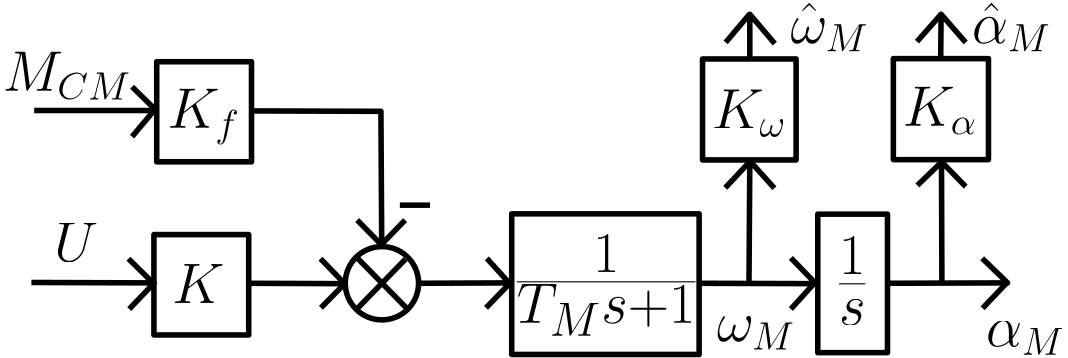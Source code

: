 <?xml version="1.0"?>
<!DOCTYPE ipe SYSTEM "ipe.dtd">
<ipe version="70206" creator="Ipe 7.2.7">
<info created="D:20170425154913" modified="D:20170425154913"/>
<ipestyle name="basic">
<symbol name="arrow/arc(spx)">
<path stroke="sym-stroke" fill="sym-stroke" pen="sym-pen">
0 0 m
-1 0.333 l
-1 -0.333 l
h
</path>
</symbol>
<symbol name="arrow/farc(spx)">
<path stroke="sym-stroke" fill="white" pen="sym-pen">
0 0 m
-1 0.333 l
-1 -0.333 l
h
</path>
</symbol>
<symbol name="arrow/ptarc(spx)">
<path stroke="sym-stroke" fill="sym-stroke" pen="sym-pen">
0 0 m
-1 0.333 l
-0.8 0 l
-1 -0.333 l
h
</path>
</symbol>
<symbol name="arrow/fptarc(spx)">
<path stroke="sym-stroke" fill="white" pen="sym-pen">
0 0 m
-1 0.333 l
-0.8 0 l
-1 -0.333 l
h
</path>
</symbol>
<symbol name="mark/circle(sx)" transformations="translations">
<path fill="sym-stroke">
0.6 0 0 0.6 0 0 e
0.4 0 0 0.4 0 0 e
</path>
</symbol>
<symbol name="mark/disk(sx)" transformations="translations">
<path fill="sym-stroke">
0.6 0 0 0.6 0 0 e
</path>
</symbol>
<symbol name="mark/fdisk(sfx)" transformations="translations">
<group>
<path fill="sym-fill">
0.5 0 0 0.5 0 0 e
</path>
<path fill="sym-stroke" fillrule="eofill">
0.6 0 0 0.6 0 0 e
0.4 0 0 0.4 0 0 e
</path>
</group>
</symbol>
<symbol name="mark/box(sx)" transformations="translations">
<path fill="sym-stroke" fillrule="eofill">
-0.6 -0.6 m
0.6 -0.6 l
0.6 0.6 l
-0.6 0.6 l
h
-0.4 -0.4 m
0.4 -0.4 l
0.4 0.4 l
-0.4 0.4 l
h
</path>
</symbol>
<symbol name="mark/square(sx)" transformations="translations">
<path fill="sym-stroke">
-0.6 -0.6 m
0.6 -0.6 l
0.6 0.6 l
-0.6 0.6 l
h
</path>
</symbol>
<symbol name="mark/fsquare(sfx)" transformations="translations">
<group>
<path fill="sym-fill">
-0.5 -0.5 m
0.5 -0.5 l
0.5 0.5 l
-0.5 0.5 l
h
</path>
<path fill="sym-stroke" fillrule="eofill">
-0.6 -0.6 m
0.6 -0.6 l
0.6 0.6 l
-0.6 0.6 l
h
-0.4 -0.4 m
0.4 -0.4 l
0.4 0.4 l
-0.4 0.4 l
h
</path>
</group>
</symbol>
<symbol name="mark/cross(sx)" transformations="translations">
<group>
<path fill="sym-stroke">
-0.43 -0.57 m
0.57 0.43 l
0.43 0.57 l
-0.57 -0.43 l
h
</path>
<path fill="sym-stroke">
-0.43 0.57 m
0.57 -0.43 l
0.43 -0.57 l
-0.57 0.43 l
h
</path>
</group>
</symbol>
<symbol name="arrow/fnormal(spx)">
<path stroke="sym-stroke" fill="white" pen="sym-pen">
0 0 m
-1 0.333 l
-1 -0.333 l
h
</path>
</symbol>
<symbol name="arrow/pointed(spx)">
<path stroke="sym-stroke" fill="sym-stroke" pen="sym-pen">
0 0 m
-1 0.333 l
-0.8 0 l
-1 -0.333 l
h
</path>
</symbol>
<symbol name="arrow/fpointed(spx)">
<path stroke="sym-stroke" fill="white" pen="sym-pen">
0 0 m
-1 0.333 l
-0.8 0 l
-1 -0.333 l
h
</path>
</symbol>
<symbol name="arrow/linear(spx)">
<path stroke="sym-stroke" pen="sym-pen">
-1 0.333 m
0 0 l
-1 -0.333 l
</path>
</symbol>
<symbol name="arrow/fdouble(spx)">
<path stroke="sym-stroke" fill="white" pen="sym-pen">
0 0 m
-1 0.333 l
-1 -0.333 l
h
-1 0 m
-2 0.333 l
-2 -0.333 l
h
</path>
</symbol>
<symbol name="arrow/double(spx)">
<path stroke="sym-stroke" fill="sym-stroke" pen="sym-pen">
0 0 m
-1 0.333 l
-1 -0.333 l
h
-1 0 m
-2 0.333 l
-2 -0.333 l
h
</path>
</symbol>
<pen name="heavier" value="0.8"/>
<pen name="fat" value="1.2"/>
<pen name="ultrafat" value="2"/>
<symbolsize name="large" value="5"/>
<symbolsize name="small" value="2"/>
<symbolsize name="tiny" value="1.1"/>
<arrowsize name="large" value="10"/>
<arrowsize name="small" value="5"/>
<arrowsize name="tiny" value="3"/>
<color name="red" value="1 0 0"/>
<color name="green" value="0 1 0"/>
<color name="blue" value="0 0 1"/>
<color name="yellow" value="1 1 0"/>
<color name="orange" value="1 0.647 0"/>
<color name="gold" value="1 0.843 0"/>
<color name="purple" value="0.627 0.125 0.941"/>
<color name="gray" value="0.745"/>
<color name="brown" value="0.647 0.165 0.165"/>
<color name="navy" value="0 0 0.502"/>
<color name="pink" value="1 0.753 0.796"/>
<color name="seagreen" value="0.18 0.545 0.341"/>
<color name="turquoise" value="0.251 0.878 0.816"/>
<color name="violet" value="0.933 0.51 0.933"/>
<color name="darkblue" value="0 0 0.545"/>
<color name="darkcyan" value="0 0.545 0.545"/>
<color name="darkgray" value="0.663"/>
<color name="darkgreen" value="0 0.392 0"/>
<color name="darkmagenta" value="0.545 0 0.545"/>
<color name="darkorange" value="1 0.549 0"/>
<color name="darkred" value="0.545 0 0"/>
<color name="lightblue" value="0.678 0.847 0.902"/>
<color name="lightcyan" value="0.878 1 1"/>
<color name="lightgray" value="0.827"/>
<color name="lightgreen" value="0.565 0.933 0.565"/>
<color name="lightyellow" value="1 1 0.878"/>
<dashstyle name="dashed" value="[4] 0"/>
<dashstyle name="dotted" value="[1 3] 0"/>
<dashstyle name="dash dotted" value="[4 2 1 2] 0"/>
<dashstyle name="dash dot dotted" value="[4 2 1 2 1 2] 0"/>
<textsize name="large" value="\large"/>
<textsize name="Large" value="\Large"/>
<textsize name="LARGE" value="\LARGE"/>
<textsize name="huge" value="\huge"/>
<textsize name="Huge" value="\Huge"/>
<textsize name="small" value="\small"/>
<textsize name="footnote" value="\footnotesize"/>
<textsize name="tiny" value="\tiny"/>
<textstyle name="center" begin="\begin{center}" end="\end{center}"/>
<textstyle name="itemize" begin="\begin{itemize}" end="\end{itemize}"/>
<textstyle name="item" begin="\begin{itemize}\item{}" end="\end{itemize}"/>
<gridsize name="4 pts" value="4"/>
<gridsize name="8 pts (~3 mm)" value="8"/>
<gridsize name="16 pts (~6 mm)" value="16"/>
<gridsize name="32 pts (~12 mm)" value="32"/>
<gridsize name="10 pts (~3.5 mm)" value="10"/>
<gridsize name="20 pts (~7 mm)" value="20"/>
<gridsize name="14 pts (~5 mm)" value="14"/>
<gridsize name="28 pts (~10 mm)" value="28"/>
<gridsize name="56 pts (~20 mm)" value="56"/>
<anglesize name="90 deg" value="90"/>
<anglesize name="60 deg" value="60"/>
<anglesize name="45 deg" value="45"/>
<anglesize name="30 deg" value="30"/>
<anglesize name="22.5 deg" value="22.5"/>
<opacity name="10%" value="0.1"/>
<opacity name="30%" value="0.3"/>
<opacity name="50%" value="0.5"/>
<opacity name="75%" value="0.75"/>
<tiling name="falling" angle="-60" step="4" width="1"/>
<tiling name="rising" angle="30" step="4" width="1"/>
</ipestyle>
<page>
<layer name="beta"/>
<view layers="beta" active="beta"/>
<path layer="beta" stroke="black" pen="ultrafat">
107.941 759.34 m
151.143 759.34 l
</path>
<path stroke="black" pen="ultrafat">
143.17 767.893 m
151.433 759.775 l
143.17 749.916 l
</path>
<path stroke="black" pen="ultrafat">
186.662 759.195 m
232.764 759.05 l
233.054 711.208 l
241.463 719.907 l
</path>
<path stroke="black" pen="ultrafat">
232.909 711.063 m
224.211 719.907 l
</path>
<path stroke="black" pen="ultrafat">
239.578 725.271 m
250.451 725.271 l
</path>
<path stroke="black" pen="ultrafat">
211.018 705.989 m
219.717 697.001 l
211.163 688.302 l
</path>
<path stroke="black" pen="ultrafat">
219.427 697.001 m
185.068 697.145 l
</path>
<path stroke="black" pen="ultrafat">
106.926 697.435 m
151.143 697.29 l
142.155 687.867 l
</path>
<path stroke="black" pen="ultrafat">
150.853 697.145 m
141.865 705.989 l
</path>
<path stroke="black" pen="ultrafat">
224.066 706.424 m
242.043 688.157 l
</path>
<path stroke="black" pen="ultrafat">
241.608 705.844 m
224.211 688.012 l
</path>
<path stroke="black" pen="ultrafat">
245.812 697.145 m
279.301 697.29 l
270.603 688.302 l
</path>
<path stroke="black" pen="ultrafat">
279.156 697.001 m
270.893 706.134 l
</path>
<text matrix="1 0 0 1 -106.557 -2.8995" transformations="translations" pos="203.189 769.343" stroke="black" type="label" width="46.24" height="14.119" depth="3.1" valign="baseline" size="huge" style="math">M_{CM}</text>
<text matrix="1 0 0 1 -2.60955 -30.2998" transformations="translations" pos="117.654 735.274" stroke="black" type="label" width="15.899" height="14.119" depth="0" valign="baseline" size="huge" style="math">U</text>
<text matrix="1 0 0 1 -22.4711 18.8467" transformations="translations" pos="178.399 734.259" stroke="black" type="label" width="26.166" height="14.118" depth="5.89" valign="baseline" size="huge" style="math">K_f</text>
<text matrix="1 0 0 1 -31.4596 -48.8566" transformations="translations" pos="189.127 738.898" stroke="black" type="label" width="18.697" height="14.119" depth="0" valign="baseline" size="huge" style="math">K</text>
<text matrix="1 0 0 1 2.60955 -64.3689" transformations="translations" pos="277.851 755.86" stroke="black" type="label" width="66.733" height="23.063" depth="13.21" valign="baseline" size="Huge" style="math">\frac{1}{T_Ms + 1}</text>
<path stroke="black" pen="ultrafat">
347.584 697.145 m
389.337 697.001 l
380.349 706.279 l
</path>
<path stroke="black" pen="ultrafat">
388.757 697.145 m
380.349 687.867 l
</path>
<path stroke="black" pen="ultrafat">
415.578 697.145 m
458.345 697.29 l
449.212 706.134 l
</path>
<path stroke="black" pen="ultrafat">
458.055 697.29 m
449.357 688.157 l
</path>
<path stroke="black" pen="ultrafat">
434.714 697.435 m
434.569 740.928 l
443.268 731.939 l
</path>
<path stroke="black" pen="ultrafat">
434.424 740.638 m
425.871 732.374 l
</path>
<path stroke="black" pen="ultrafat">
434.279 777.607 m
434.424 793.989 l
443.268 783.84 l
</path>
<path stroke="black" pen="ultrafat">
434.424 793.989 m
425.726 784.13 l
</path>
<path stroke="black" pen="ultrafat">
365.271 697.435 m
365.561 741.218 l
374.405 731.36 l
</path>
<path stroke="black" pen="ultrafat">
365.561 740.928 m
356.718 731.505 l
</path>
<path stroke="black" pen="ultrafat">
365.561 777.172 m
365.561 793.989 l
374.55 783.406 l
</path>
<path stroke="black" pen="ultrafat">
365.416 793.989 m
356.863 783.84 l
</path>
<text matrix="1 0 0 1 45.2284 -24.8438" transformations="translations" pos="306.64 777.724" stroke="black" type="label" width="26.973" height="14.119" depth="3.1" valign="baseline" size="huge" style="math">K_\omega</text>
<text matrix="1 0 0 1 -8.91828 -52.2356" transformations="translations" pos="429.585 806.072" stroke="black" type="label" width="26.737" height="14.119" depth="3.1" valign="baseline" size="huge" style="math">K_\alpha</text>
<text matrix="1 0 0 1 51.5986 -108.93" transformations="translations" pos="302.181 785.369" stroke="black" type="label" width="28.185" height="8.896" depth="3.1" valign="baseline" size="huge" style="math">\omega_{M}</text>
<text matrix="1 0 0 1 -69.7537 -48.4135" transformations="translations" pos="466.214 739.185" stroke="black" type="label" width="11.921" height="23.076" depth="8.55" valign="baseline" size="Huge" style="math">\frac{1}{s}</text>
<text matrix="1 0 0 1 -63.3835 -75.8054" transformations="translations" pos="513.99 750.332" stroke="black" type="label" width="28.455" height="8.896" depth="3.1" valign="baseline" size="huge" style="math">\alpha_M</text>
<text matrix="1 0 0 1 -110.204 -9.23679" transformations="translations" pos="490.42 793.013" stroke="black" type="label" width="28.185" height="14.35" depth="3.1" valign="baseline" size="huge" style="math">\hat \omega_M</text>
<text matrix="1 0 0 1 -32.488 6.68871" transformations="translations" pos="477.999 777.087" stroke="black" type="label" width="28.455" height="14.35" depth="3.1" valign="baseline" size="huge" style="math">\hat \alpha_M</text>
<path stroke="black" pen="ultrafat">
417.241 741.66 m
417.241 778.015 l
451.478 778.015 l
451.478 741.66 l
h
</path>
<path stroke="black" pen="ultrafat">
348.545 741.548 m
348.545 777.904 l
382.224 777.904 l
382.224 741.548 l
h
</path>
<path stroke="black" pen="ultrafat">
390.031 722.032 m
390.031 672.183 l
415.122 672.183 l
415.122 722.032 l
h
</path>
<path stroke="black" pen="ultrafat">
279.85 722.144 m
279.85 671.514 l
347.319 671.514 l
347.319 722.144 l
h
</path>
<path stroke="black" pen="ultrafat">
151.045 714.672 m
151.045 678.54 l
185.17 678.54 l
185.17 714.672 l
h
</path>
<path stroke="black" pen="ultrafat">
152.049 776.9 m
152.049 740.879 l
186.173 740.879 l
186.173 776.9 l
h
</path>
<path stroke="black" pen="ultrafat">
13.1975 0 0 13.1975 233.123 697.164 e
</path>
</page>
</ipe>
